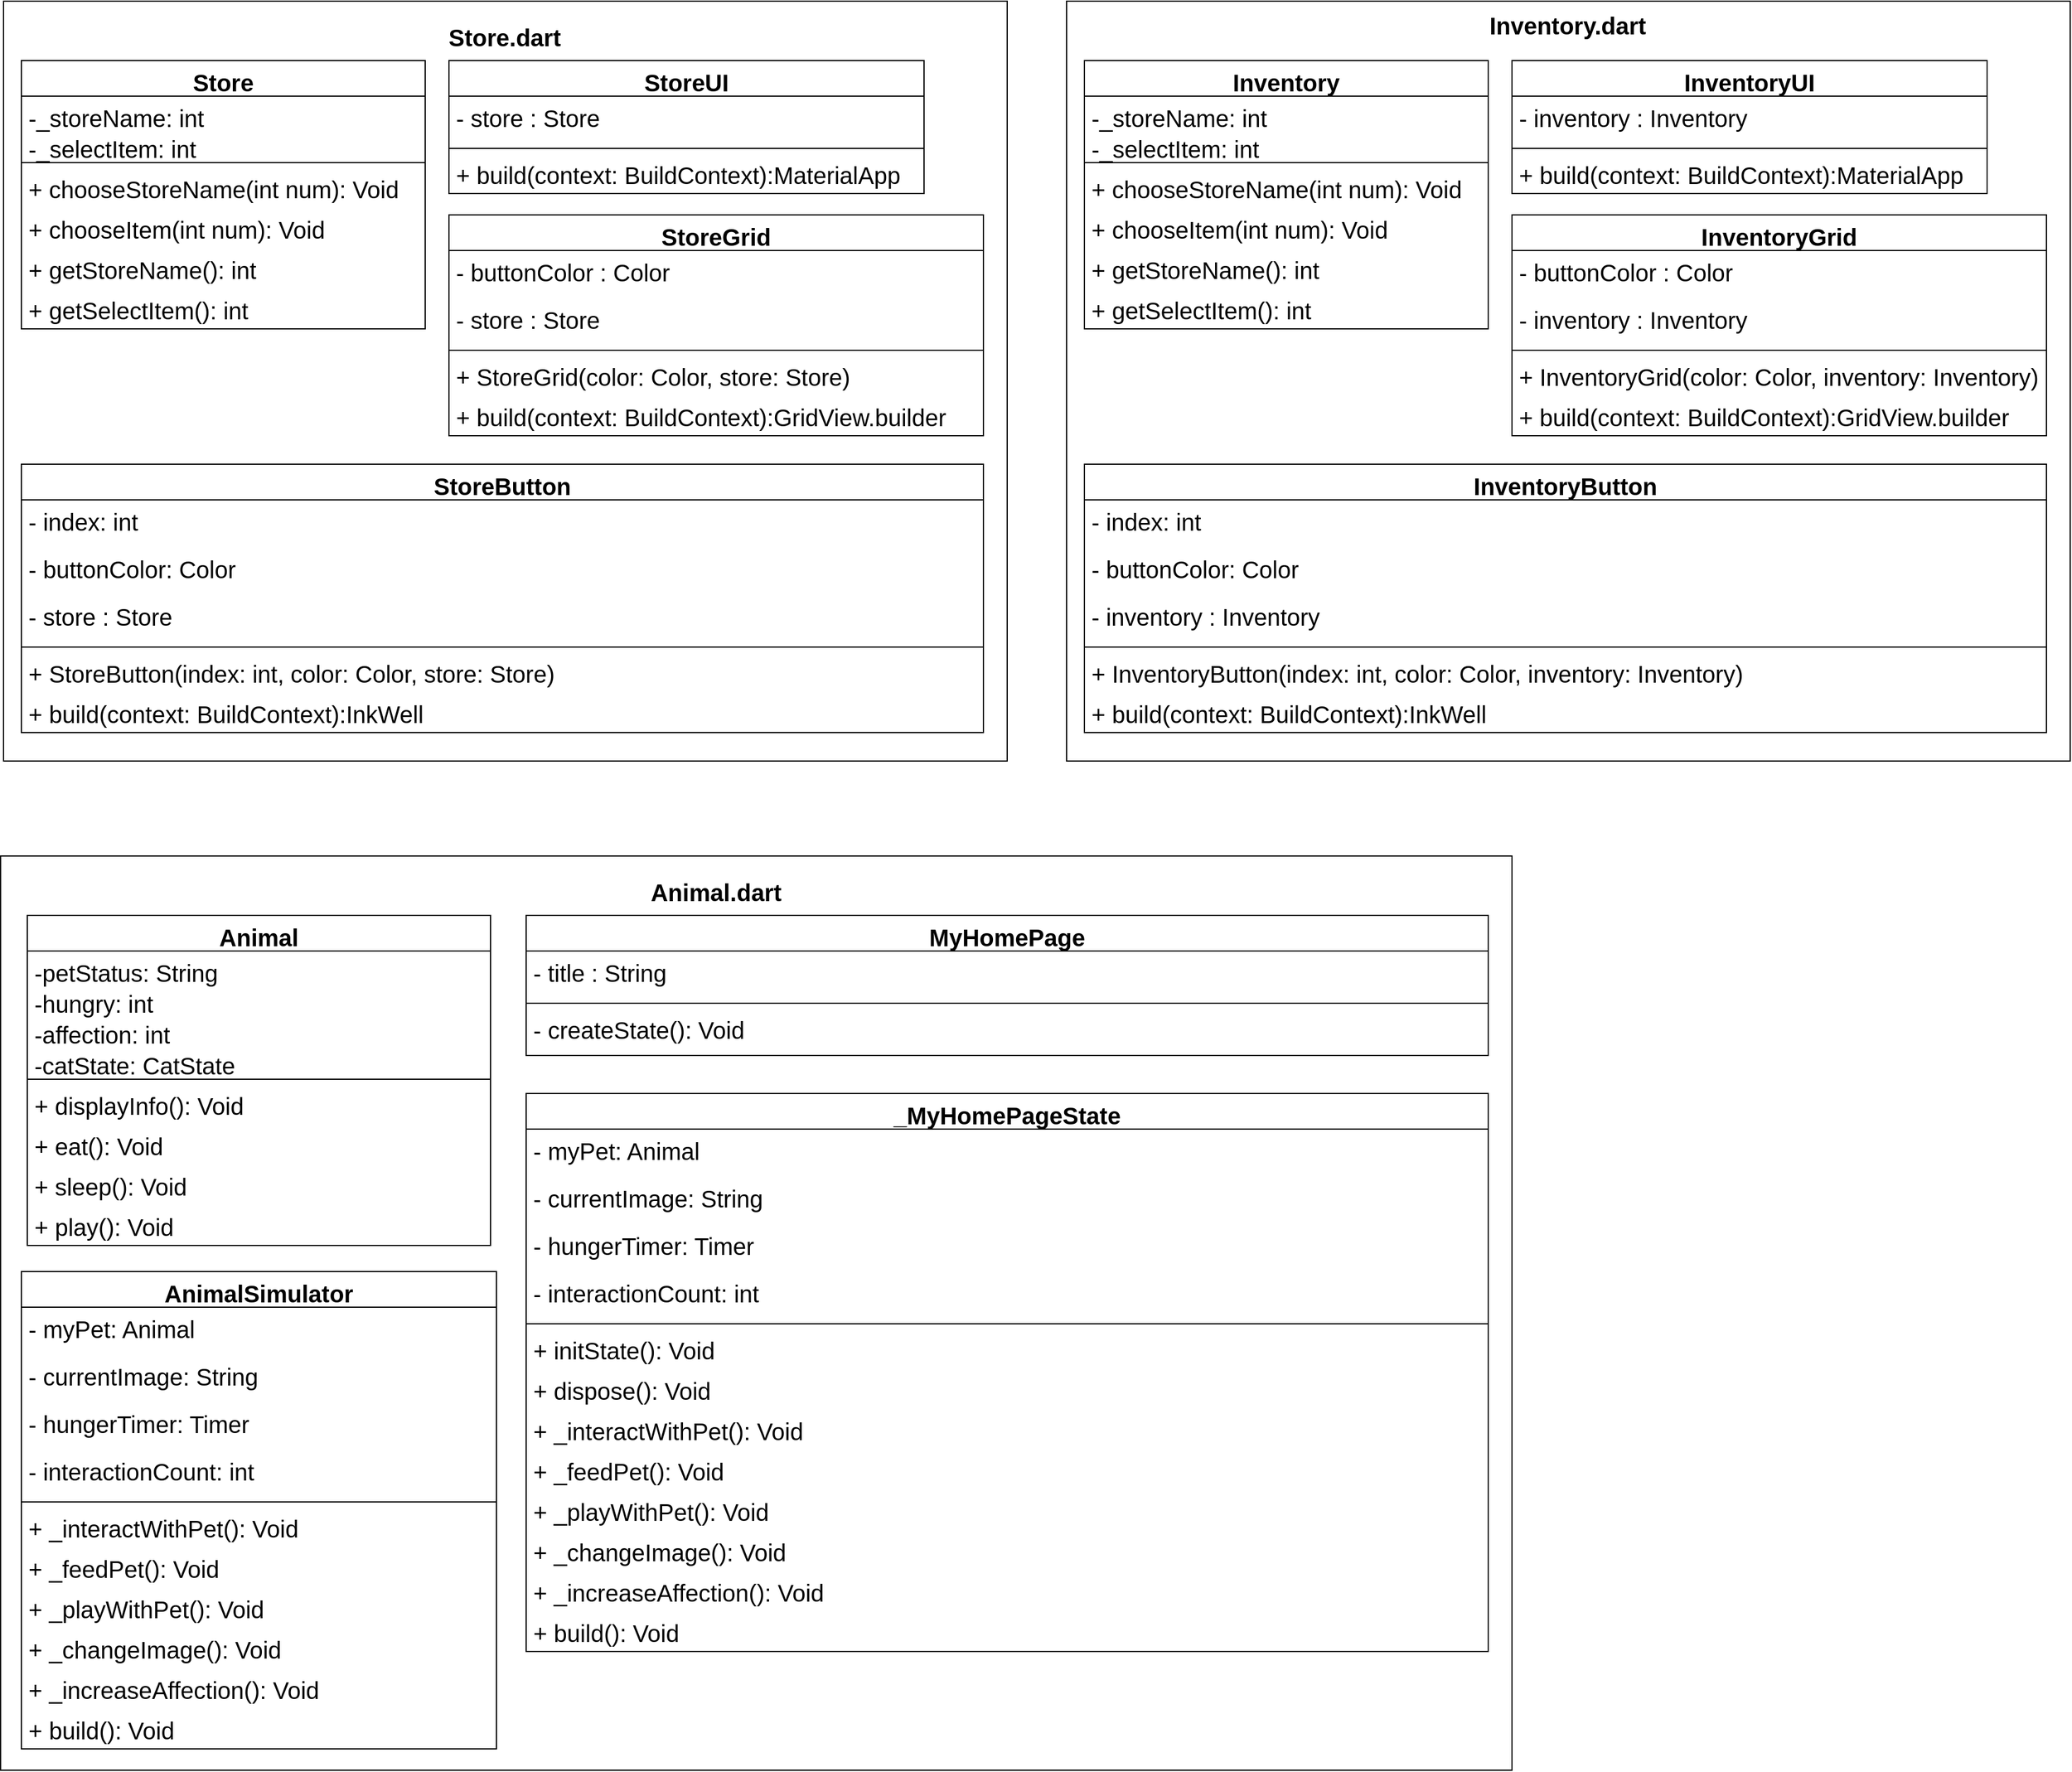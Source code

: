 <mxfile>
    <diagram id="iOxjJp5X3Sz12MZ-F4bf" name="Page-1">
        <mxGraphModel dx="1589" dy="1240" grid="1" gridSize="10" guides="1" tooltips="1" connect="1" arrows="1" fold="1" page="0" pageScale="1" pageWidth="850" pageHeight="1100" math="0" shadow="0">
            <root>
                <mxCell id="0"/>
                <mxCell id="1" parent="0"/>
                <mxCell id="151" value="" style="rounded=0;whiteSpace=wrap;html=1;" parent="1" vertex="1">
                    <mxGeometry x="545" y="-430" width="845" height="640" as="geometry"/>
                </mxCell>
                <mxCell id="141" value="InventoryUI" style="swimlane;fontStyle=1;align=center;verticalAlign=top;childLayout=stackLayout;horizontal=1;startSize=30;horizontalStack=0;resizeParent=1;resizeParentMax=0;resizeLast=0;collapsible=1;marginBottom=0;fontSize=20;" parent="1" vertex="1">
                    <mxGeometry x="920" y="-380" width="400" height="112" as="geometry"/>
                </mxCell>
                <mxCell id="142" value="- inventory : Inventory" style="text;strokeColor=none;fillColor=none;align=left;verticalAlign=top;spacingLeft=4;spacingRight=4;overflow=hidden;rotatable=0;points=[[0,0.5],[1,0.5]];portConstraint=eastwest;fontSize=20;" parent="141" vertex="1">
                    <mxGeometry y="30" width="400" height="40" as="geometry"/>
                </mxCell>
                <mxCell id="144" value="" style="line;strokeWidth=1;fillColor=none;align=left;verticalAlign=middle;spacingTop=-1;spacingLeft=3;spacingRight=3;rotatable=0;labelPosition=right;points=[];portConstraint=eastwest;strokeColor=inherit;fontSize=20;" parent="141" vertex="1">
                    <mxGeometry y="70" width="400" height="8" as="geometry"/>
                </mxCell>
                <mxCell id="145" value="+ build(context: BuildContext):MaterialApp" style="text;strokeColor=none;fillColor=none;align=left;verticalAlign=top;spacingLeft=4;spacingRight=4;overflow=hidden;rotatable=0;points=[[0,0.5],[1,0.5]];portConstraint=eastwest;fontSize=20;" parent="141" vertex="1">
                    <mxGeometry y="78" width="400" height="34" as="geometry"/>
                </mxCell>
                <mxCell id="152" value="Inventory.dart" style="text;html=1;strokeColor=none;fillColor=none;align=center;verticalAlign=middle;whiteSpace=wrap;rounded=0;fontSize=20;fontStyle=1" parent="1" vertex="1">
                    <mxGeometry x="884.38" y="-430" width="166.25" height="40" as="geometry"/>
                </mxCell>
                <mxCell id="209" value="Inventory" style="swimlane;fontStyle=1;align=center;verticalAlign=top;childLayout=stackLayout;horizontal=1;startSize=30;horizontalStack=0;resizeParent=1;resizeParentMax=0;resizeLast=0;collapsible=1;marginBottom=0;fontSize=20;" parent="1" vertex="1">
                    <mxGeometry x="560" y="-380" width="340" height="226" as="geometry"/>
                </mxCell>
                <mxCell id="210" value="-_storeName: int" style="text;strokeColor=none;fillColor=none;align=left;verticalAlign=top;spacingLeft=4;spacingRight=4;overflow=hidden;rotatable=0;points=[[0,0.5],[1,0.5]];portConstraint=eastwest;fontSize=20;" parent="209" vertex="1">
                    <mxGeometry y="30" width="340" height="26" as="geometry"/>
                </mxCell>
                <mxCell id="230" value="-_selectItem: int" style="text;strokeColor=none;fillColor=none;align=left;verticalAlign=top;spacingLeft=4;spacingRight=4;overflow=hidden;rotatable=0;points=[[0,0.5],[1,0.5]];portConstraint=eastwest;fontSize=20;" parent="209" vertex="1">
                    <mxGeometry y="56" width="340" height="26" as="geometry"/>
                </mxCell>
                <mxCell id="212" value="" style="line;strokeWidth=1;fillColor=none;align=left;verticalAlign=middle;spacingTop=-1;spacingLeft=3;spacingRight=3;rotatable=0;labelPosition=right;points=[];portConstraint=eastwest;strokeColor=inherit;fontSize=20;" parent="209" vertex="1">
                    <mxGeometry y="82" width="340" height="8" as="geometry"/>
                </mxCell>
                <mxCell id="213" value="+ chooseStoreName(int num): Void" style="text;strokeColor=none;fillColor=none;align=left;verticalAlign=top;spacingLeft=4;spacingRight=4;overflow=hidden;rotatable=0;points=[[0,0.5],[1,0.5]];portConstraint=eastwest;fontSize=20;" parent="209" vertex="1">
                    <mxGeometry y="90" width="340" height="34" as="geometry"/>
                </mxCell>
                <mxCell id="240" value="+ chooseItem(int num): Void" style="text;strokeColor=none;fillColor=none;align=left;verticalAlign=top;spacingLeft=4;spacingRight=4;overflow=hidden;rotatable=0;points=[[0,0.5],[1,0.5]];portConstraint=eastwest;fontSize=20;" vertex="1" parent="209">
                    <mxGeometry y="124" width="340" height="34" as="geometry"/>
                </mxCell>
                <mxCell id="232" value="+ getStoreName(): int" style="text;strokeColor=none;fillColor=none;align=left;verticalAlign=top;spacingLeft=4;spacingRight=4;overflow=hidden;rotatable=0;points=[[0,0.5],[1,0.5]];portConstraint=eastwest;fontSize=20;" parent="209" vertex="1">
                    <mxGeometry y="158" width="340" height="34" as="geometry"/>
                </mxCell>
                <mxCell id="233" value="+ getSelectItem(): int" style="text;strokeColor=none;fillColor=none;align=left;verticalAlign=top;spacingLeft=4;spacingRight=4;overflow=hidden;rotatable=0;points=[[0,0.5],[1,0.5]];portConstraint=eastwest;fontSize=20;" parent="209" vertex="1">
                    <mxGeometry y="192" width="340" height="34" as="geometry"/>
                </mxCell>
                <mxCell id="241" value="InventoryGrid" style="swimlane;fontStyle=1;align=center;verticalAlign=top;childLayout=stackLayout;horizontal=1;startSize=30;horizontalStack=0;resizeParent=1;resizeParentMax=0;resizeLast=0;collapsible=1;marginBottom=0;fontSize=20;" vertex="1" parent="1">
                    <mxGeometry x="920" y="-250" width="450" height="186" as="geometry"/>
                </mxCell>
                <mxCell id="250" value="- buttonColor : Color" style="text;strokeColor=none;fillColor=none;align=left;verticalAlign=top;spacingLeft=4;spacingRight=4;overflow=hidden;rotatable=0;points=[[0,0.5],[1,0.5]];portConstraint=eastwest;fontSize=20;" vertex="1" parent="241">
                    <mxGeometry y="30" width="450" height="40" as="geometry"/>
                </mxCell>
                <mxCell id="249" value="- inventory : Inventory" style="text;strokeColor=none;fillColor=none;align=left;verticalAlign=top;spacingLeft=4;spacingRight=4;overflow=hidden;rotatable=0;points=[[0,0.5],[1,0.5]];portConstraint=eastwest;fontSize=20;" vertex="1" parent="241">
                    <mxGeometry y="70" width="450" height="40" as="geometry"/>
                </mxCell>
                <mxCell id="243" value="" style="line;strokeWidth=1;fillColor=none;align=left;verticalAlign=middle;spacingTop=-1;spacingLeft=3;spacingRight=3;rotatable=0;labelPosition=right;points=[];portConstraint=eastwest;strokeColor=inherit;fontSize=20;" vertex="1" parent="241">
                    <mxGeometry y="110" width="450" height="8" as="geometry"/>
                </mxCell>
                <mxCell id="251" value="+ InventoryGrid(color: Color, inventory: Inventory)" style="text;strokeColor=none;fillColor=none;align=left;verticalAlign=top;spacingLeft=4;spacingRight=4;overflow=hidden;rotatable=0;points=[[0,0.5],[1,0.5]];portConstraint=eastwest;fontSize=20;" vertex="1" parent="241">
                    <mxGeometry y="118" width="450" height="34" as="geometry"/>
                </mxCell>
                <mxCell id="244" value="+ build(context: BuildContext):GridView.builder" style="text;strokeColor=none;fillColor=none;align=left;verticalAlign=top;spacingLeft=4;spacingRight=4;overflow=hidden;rotatable=0;points=[[0,0.5],[1,0.5]];portConstraint=eastwest;fontSize=20;" vertex="1" parent="241">
                    <mxGeometry y="152" width="450" height="34" as="geometry"/>
                </mxCell>
                <mxCell id="245" value="InventoryButton" style="swimlane;fontStyle=1;align=center;verticalAlign=top;childLayout=stackLayout;horizontal=1;startSize=30;horizontalStack=0;resizeParent=1;resizeParentMax=0;resizeLast=0;collapsible=1;marginBottom=0;fontSize=20;" vertex="1" parent="1">
                    <mxGeometry x="560" y="-40" width="810" height="226" as="geometry"/>
                </mxCell>
                <mxCell id="246" value="- index: int" style="text;strokeColor=none;fillColor=none;align=left;verticalAlign=top;spacingLeft=4;spacingRight=4;overflow=hidden;rotatable=0;points=[[0,0.5],[1,0.5]];portConstraint=eastwest;fontSize=20;" vertex="1" parent="245">
                    <mxGeometry y="30" width="810" height="40" as="geometry"/>
                </mxCell>
                <mxCell id="253" value="- buttonColor: Color" style="text;strokeColor=none;fillColor=none;align=left;verticalAlign=top;spacingLeft=4;spacingRight=4;overflow=hidden;rotatable=0;points=[[0,0.5],[1,0.5]];portConstraint=eastwest;fontSize=20;" vertex="1" parent="245">
                    <mxGeometry y="70" width="810" height="40" as="geometry"/>
                </mxCell>
                <mxCell id="252" value="- inventory : Inventory" style="text;strokeColor=none;fillColor=none;align=left;verticalAlign=top;spacingLeft=4;spacingRight=4;overflow=hidden;rotatable=0;points=[[0,0.5],[1,0.5]];portConstraint=eastwest;fontSize=20;" vertex="1" parent="245">
                    <mxGeometry y="110" width="810" height="40" as="geometry"/>
                </mxCell>
                <mxCell id="247" value="" style="line;strokeWidth=1;fillColor=none;align=left;verticalAlign=middle;spacingTop=-1;spacingLeft=3;spacingRight=3;rotatable=0;labelPosition=right;points=[];portConstraint=eastwest;strokeColor=inherit;fontSize=20;" vertex="1" parent="245">
                    <mxGeometry y="150" width="810" height="8" as="geometry"/>
                </mxCell>
                <mxCell id="248" value="+ InventoryButton(index: int, color: Color, inventory: Inventory)" style="text;strokeColor=none;fillColor=none;align=left;verticalAlign=top;spacingLeft=4;spacingRight=4;overflow=hidden;rotatable=0;points=[[0,0.5],[1,0.5]];portConstraint=eastwest;fontSize=20;" vertex="1" parent="245">
                    <mxGeometry y="158" width="810" height="34" as="geometry"/>
                </mxCell>
                <mxCell id="254" value="+ build(context: BuildContext):InkWell" style="text;strokeColor=none;fillColor=none;align=left;verticalAlign=top;spacingLeft=4;spacingRight=4;overflow=hidden;rotatable=0;points=[[0,0.5],[1,0.5]];portConstraint=eastwest;fontSize=20;" vertex="1" parent="245">
                    <mxGeometry y="192" width="810" height="34" as="geometry"/>
                </mxCell>
                <mxCell id="255" value="" style="rounded=0;whiteSpace=wrap;html=1;" vertex="1" parent="1">
                    <mxGeometry x="-350" y="-430" width="845" height="640" as="geometry"/>
                </mxCell>
                <mxCell id="256" value="StoreUI" style="swimlane;fontStyle=1;align=center;verticalAlign=top;childLayout=stackLayout;horizontal=1;startSize=30;horizontalStack=0;resizeParent=1;resizeParentMax=0;resizeLast=0;collapsible=1;marginBottom=0;fontSize=20;" vertex="1" parent="1">
                    <mxGeometry x="25" y="-380" width="400" height="112" as="geometry"/>
                </mxCell>
                <mxCell id="257" value="- store : Store" style="text;strokeColor=none;fillColor=none;align=left;verticalAlign=top;spacingLeft=4;spacingRight=4;overflow=hidden;rotatable=0;points=[[0,0.5],[1,0.5]];portConstraint=eastwest;fontSize=20;" vertex="1" parent="256">
                    <mxGeometry y="30" width="400" height="40" as="geometry"/>
                </mxCell>
                <mxCell id="258" value="" style="line;strokeWidth=1;fillColor=none;align=left;verticalAlign=middle;spacingTop=-1;spacingLeft=3;spacingRight=3;rotatable=0;labelPosition=right;points=[];portConstraint=eastwest;strokeColor=inherit;fontSize=20;" vertex="1" parent="256">
                    <mxGeometry y="70" width="400" height="8" as="geometry"/>
                </mxCell>
                <mxCell id="259" value="+ build(context: BuildContext):MaterialApp" style="text;strokeColor=none;fillColor=none;align=left;verticalAlign=top;spacingLeft=4;spacingRight=4;overflow=hidden;rotatable=0;points=[[0,0.5],[1,0.5]];portConstraint=eastwest;fontSize=20;" vertex="1" parent="256">
                    <mxGeometry y="78" width="400" height="34" as="geometry"/>
                </mxCell>
                <mxCell id="260" value="Store.dart" style="text;html=1;strokeColor=none;fillColor=none;align=center;verticalAlign=middle;whiteSpace=wrap;rounded=0;fontSize=20;fontStyle=1" vertex="1" parent="1">
                    <mxGeometry x="-10.62" y="-420" width="166.25" height="40" as="geometry"/>
                </mxCell>
                <mxCell id="261" value="Store" style="swimlane;fontStyle=1;align=center;verticalAlign=top;childLayout=stackLayout;horizontal=1;startSize=30;horizontalStack=0;resizeParent=1;resizeParentMax=0;resizeLast=0;collapsible=1;marginBottom=0;fontSize=20;" vertex="1" parent="1">
                    <mxGeometry x="-335" y="-380" width="340" height="226" as="geometry"/>
                </mxCell>
                <mxCell id="262" value="-_storeName: int" style="text;strokeColor=none;fillColor=none;align=left;verticalAlign=top;spacingLeft=4;spacingRight=4;overflow=hidden;rotatable=0;points=[[0,0.5],[1,0.5]];portConstraint=eastwest;fontSize=20;" vertex="1" parent="261">
                    <mxGeometry y="30" width="340" height="26" as="geometry"/>
                </mxCell>
                <mxCell id="263" value="-_selectItem: int" style="text;strokeColor=none;fillColor=none;align=left;verticalAlign=top;spacingLeft=4;spacingRight=4;overflow=hidden;rotatable=0;points=[[0,0.5],[1,0.5]];portConstraint=eastwest;fontSize=20;" vertex="1" parent="261">
                    <mxGeometry y="56" width="340" height="26" as="geometry"/>
                </mxCell>
                <mxCell id="264" value="" style="line;strokeWidth=1;fillColor=none;align=left;verticalAlign=middle;spacingTop=-1;spacingLeft=3;spacingRight=3;rotatable=0;labelPosition=right;points=[];portConstraint=eastwest;strokeColor=inherit;fontSize=20;" vertex="1" parent="261">
                    <mxGeometry y="82" width="340" height="8" as="geometry"/>
                </mxCell>
                <mxCell id="265" value="+ chooseStoreName(int num): Void" style="text;strokeColor=none;fillColor=none;align=left;verticalAlign=top;spacingLeft=4;spacingRight=4;overflow=hidden;rotatable=0;points=[[0,0.5],[1,0.5]];portConstraint=eastwest;fontSize=20;" vertex="1" parent="261">
                    <mxGeometry y="90" width="340" height="34" as="geometry"/>
                </mxCell>
                <mxCell id="266" value="+ chooseItem(int num): Void" style="text;strokeColor=none;fillColor=none;align=left;verticalAlign=top;spacingLeft=4;spacingRight=4;overflow=hidden;rotatable=0;points=[[0,0.5],[1,0.5]];portConstraint=eastwest;fontSize=20;" vertex="1" parent="261">
                    <mxGeometry y="124" width="340" height="34" as="geometry"/>
                </mxCell>
                <mxCell id="267" value="+ getStoreName(): int" style="text;strokeColor=none;fillColor=none;align=left;verticalAlign=top;spacingLeft=4;spacingRight=4;overflow=hidden;rotatable=0;points=[[0,0.5],[1,0.5]];portConstraint=eastwest;fontSize=20;" vertex="1" parent="261">
                    <mxGeometry y="158" width="340" height="34" as="geometry"/>
                </mxCell>
                <mxCell id="268" value="+ getSelectItem(): int" style="text;strokeColor=none;fillColor=none;align=left;verticalAlign=top;spacingLeft=4;spacingRight=4;overflow=hidden;rotatable=0;points=[[0,0.5],[1,0.5]];portConstraint=eastwest;fontSize=20;" vertex="1" parent="261">
                    <mxGeometry y="192" width="340" height="34" as="geometry"/>
                </mxCell>
                <mxCell id="269" value="StoreGrid" style="swimlane;fontStyle=1;align=center;verticalAlign=top;childLayout=stackLayout;horizontal=1;startSize=30;horizontalStack=0;resizeParent=1;resizeParentMax=0;resizeLast=0;collapsible=1;marginBottom=0;fontSize=20;" vertex="1" parent="1">
                    <mxGeometry x="25" y="-250" width="450" height="186" as="geometry"/>
                </mxCell>
                <mxCell id="270" value="- buttonColor : Color" style="text;strokeColor=none;fillColor=none;align=left;verticalAlign=top;spacingLeft=4;spacingRight=4;overflow=hidden;rotatable=0;points=[[0,0.5],[1,0.5]];portConstraint=eastwest;fontSize=20;" vertex="1" parent="269">
                    <mxGeometry y="30" width="450" height="40" as="geometry"/>
                </mxCell>
                <mxCell id="271" value="- store : Store" style="text;strokeColor=none;fillColor=none;align=left;verticalAlign=top;spacingLeft=4;spacingRight=4;overflow=hidden;rotatable=0;points=[[0,0.5],[1,0.5]];portConstraint=eastwest;fontSize=20;" vertex="1" parent="269">
                    <mxGeometry y="70" width="450" height="40" as="geometry"/>
                </mxCell>
                <mxCell id="272" value="" style="line;strokeWidth=1;fillColor=none;align=left;verticalAlign=middle;spacingTop=-1;spacingLeft=3;spacingRight=3;rotatable=0;labelPosition=right;points=[];portConstraint=eastwest;strokeColor=inherit;fontSize=20;" vertex="1" parent="269">
                    <mxGeometry y="110" width="450" height="8" as="geometry"/>
                </mxCell>
                <mxCell id="273" value="+ StoreGrid(color: Color, store: Store)" style="text;strokeColor=none;fillColor=none;align=left;verticalAlign=top;spacingLeft=4;spacingRight=4;overflow=hidden;rotatable=0;points=[[0,0.5],[1,0.5]];portConstraint=eastwest;fontSize=20;" vertex="1" parent="269">
                    <mxGeometry y="118" width="450" height="34" as="geometry"/>
                </mxCell>
                <mxCell id="274" value="+ build(context: BuildContext):GridView.builder" style="text;strokeColor=none;fillColor=none;align=left;verticalAlign=top;spacingLeft=4;spacingRight=4;overflow=hidden;rotatable=0;points=[[0,0.5],[1,0.5]];portConstraint=eastwest;fontSize=20;" vertex="1" parent="269">
                    <mxGeometry y="152" width="450" height="34" as="geometry"/>
                </mxCell>
                <mxCell id="275" value="StoreButton" style="swimlane;fontStyle=1;align=center;verticalAlign=top;childLayout=stackLayout;horizontal=1;startSize=30;horizontalStack=0;resizeParent=1;resizeParentMax=0;resizeLast=0;collapsible=1;marginBottom=0;fontSize=20;" vertex="1" parent="1">
                    <mxGeometry x="-335" y="-40" width="810" height="226" as="geometry"/>
                </mxCell>
                <mxCell id="276" value="- index: int" style="text;strokeColor=none;fillColor=none;align=left;verticalAlign=top;spacingLeft=4;spacingRight=4;overflow=hidden;rotatable=0;points=[[0,0.5],[1,0.5]];portConstraint=eastwest;fontSize=20;" vertex="1" parent="275">
                    <mxGeometry y="30" width="810" height="40" as="geometry"/>
                </mxCell>
                <mxCell id="277" value="- buttonColor: Color" style="text;strokeColor=none;fillColor=none;align=left;verticalAlign=top;spacingLeft=4;spacingRight=4;overflow=hidden;rotatable=0;points=[[0,0.5],[1,0.5]];portConstraint=eastwest;fontSize=20;" vertex="1" parent="275">
                    <mxGeometry y="70" width="810" height="40" as="geometry"/>
                </mxCell>
                <mxCell id="278" value="- store : Store" style="text;strokeColor=none;fillColor=none;align=left;verticalAlign=top;spacingLeft=4;spacingRight=4;overflow=hidden;rotatable=0;points=[[0,0.5],[1,0.5]];portConstraint=eastwest;fontSize=20;" vertex="1" parent="275">
                    <mxGeometry y="110" width="810" height="40" as="geometry"/>
                </mxCell>
                <mxCell id="279" value="" style="line;strokeWidth=1;fillColor=none;align=left;verticalAlign=middle;spacingTop=-1;spacingLeft=3;spacingRight=3;rotatable=0;labelPosition=right;points=[];portConstraint=eastwest;strokeColor=inherit;fontSize=20;" vertex="1" parent="275">
                    <mxGeometry y="150" width="810" height="8" as="geometry"/>
                </mxCell>
                <mxCell id="280" value="+ StoreButton(index: int, color: Color, store: Store)" style="text;strokeColor=none;fillColor=none;align=left;verticalAlign=top;spacingLeft=4;spacingRight=4;overflow=hidden;rotatable=0;points=[[0,0.5],[1,0.5]];portConstraint=eastwest;fontSize=20;" vertex="1" parent="275">
                    <mxGeometry y="158" width="810" height="34" as="geometry"/>
                </mxCell>
                <mxCell id="281" value="+ build(context: BuildContext):InkWell" style="text;strokeColor=none;fillColor=none;align=left;verticalAlign=top;spacingLeft=4;spacingRight=4;overflow=hidden;rotatable=0;points=[[0,0.5],[1,0.5]];portConstraint=eastwest;fontSize=20;" vertex="1" parent="275">
                    <mxGeometry y="192" width="810" height="34" as="geometry"/>
                </mxCell>
                <mxCell id="282" value="" style="rounded=0;whiteSpace=wrap;html=1;" vertex="1" parent="1">
                    <mxGeometry x="-352.5" y="290" width="1272.5" height="770" as="geometry"/>
                </mxCell>
                <mxCell id="283" value="AnimalSimulator" style="swimlane;fontStyle=1;align=center;verticalAlign=top;childLayout=stackLayout;horizontal=1;startSize=30;horizontalStack=0;resizeParent=1;resizeParentMax=0;resizeLast=0;collapsible=1;marginBottom=0;fontSize=20;" vertex="1" parent="1">
                    <mxGeometry x="-335" y="640" width="400" height="402" as="geometry"/>
                </mxCell>
                <mxCell id="284" value="- myPet: Animal" style="text;strokeColor=none;fillColor=none;align=left;verticalAlign=top;spacingLeft=4;spacingRight=4;overflow=hidden;rotatable=0;points=[[0,0.5],[1,0.5]];portConstraint=eastwest;fontSize=20;" vertex="1" parent="283">
                    <mxGeometry y="30" width="400" height="40" as="geometry"/>
                </mxCell>
                <mxCell id="323" value="- currentImage: String" style="text;strokeColor=none;fillColor=none;align=left;verticalAlign=top;spacingLeft=4;spacingRight=4;overflow=hidden;rotatable=0;points=[[0,0.5],[1,0.5]];portConstraint=eastwest;fontSize=20;" vertex="1" parent="283">
                    <mxGeometry y="70" width="400" height="40" as="geometry"/>
                </mxCell>
                <mxCell id="322" value="- hungerTimer: Timer" style="text;strokeColor=none;fillColor=none;align=left;verticalAlign=top;spacingLeft=4;spacingRight=4;overflow=hidden;rotatable=0;points=[[0,0.5],[1,0.5]];portConstraint=eastwest;fontSize=20;" vertex="1" parent="283">
                    <mxGeometry y="110" width="400" height="40" as="geometry"/>
                </mxCell>
                <mxCell id="321" value="- interactionCount: int" style="text;strokeColor=none;fillColor=none;align=left;verticalAlign=top;spacingLeft=4;spacingRight=4;overflow=hidden;rotatable=0;points=[[0,0.5],[1,0.5]];portConstraint=eastwest;fontSize=20;" vertex="1" parent="283">
                    <mxGeometry y="150" width="400" height="40" as="geometry"/>
                </mxCell>
                <mxCell id="285" value="" style="line;strokeWidth=1;fillColor=none;align=left;verticalAlign=middle;spacingTop=-1;spacingLeft=3;spacingRight=3;rotatable=0;labelPosition=right;points=[];portConstraint=eastwest;strokeColor=inherit;fontSize=20;" vertex="1" parent="283">
                    <mxGeometry y="190" width="400" height="8" as="geometry"/>
                </mxCell>
                <mxCell id="286" value="+ _interactWithPet(): Void" style="text;strokeColor=none;fillColor=none;align=left;verticalAlign=top;spacingLeft=4;spacingRight=4;overflow=hidden;rotatable=0;points=[[0,0.5],[1,0.5]];portConstraint=eastwest;fontSize=20;" vertex="1" parent="283">
                    <mxGeometry y="198" width="400" height="34" as="geometry"/>
                </mxCell>
                <mxCell id="326" value="+ _feedPet(): Void" style="text;strokeColor=none;fillColor=none;align=left;verticalAlign=top;spacingLeft=4;spacingRight=4;overflow=hidden;rotatable=0;points=[[0,0.5],[1,0.5]];portConstraint=eastwest;fontSize=20;" vertex="1" parent="283">
                    <mxGeometry y="232" width="400" height="34" as="geometry"/>
                </mxCell>
                <mxCell id="325" value="+ _playWithPet(): Void" style="text;strokeColor=none;fillColor=none;align=left;verticalAlign=top;spacingLeft=4;spacingRight=4;overflow=hidden;rotatable=0;points=[[0,0.5],[1,0.5]];portConstraint=eastwest;fontSize=20;" vertex="1" parent="283">
                    <mxGeometry y="266" width="400" height="34" as="geometry"/>
                </mxCell>
                <mxCell id="328" value="+ _changeImage(): Void" style="text;strokeColor=none;fillColor=none;align=left;verticalAlign=top;spacingLeft=4;spacingRight=4;overflow=hidden;rotatable=0;points=[[0,0.5],[1,0.5]];portConstraint=eastwest;fontSize=20;" vertex="1" parent="283">
                    <mxGeometry y="300" width="400" height="34" as="geometry"/>
                </mxCell>
                <mxCell id="327" value="+ _increaseAffection(): Void" style="text;strokeColor=none;fillColor=none;align=left;verticalAlign=top;spacingLeft=4;spacingRight=4;overflow=hidden;rotatable=0;points=[[0,0.5],[1,0.5]];portConstraint=eastwest;fontSize=20;" vertex="1" parent="283">
                    <mxGeometry y="334" width="400" height="34" as="geometry"/>
                </mxCell>
                <mxCell id="324" value="+ build(): Void" style="text;strokeColor=none;fillColor=none;align=left;verticalAlign=top;spacingLeft=4;spacingRight=4;overflow=hidden;rotatable=0;points=[[0,0.5],[1,0.5]];portConstraint=eastwest;fontSize=20;" vertex="1" parent="283">
                    <mxGeometry y="368" width="400" height="34" as="geometry"/>
                </mxCell>
                <mxCell id="287" value="Animal.dart" style="text;html=1;strokeColor=none;fillColor=none;align=center;verticalAlign=middle;whiteSpace=wrap;rounded=0;fontSize=20;fontStyle=1" vertex="1" parent="1">
                    <mxGeometry x="166.88" y="300" width="166.25" height="40" as="geometry"/>
                </mxCell>
                <mxCell id="288" value="Animal" style="swimlane;fontStyle=1;align=center;verticalAlign=top;childLayout=stackLayout;horizontal=1;startSize=30;horizontalStack=0;resizeParent=1;resizeParentMax=0;resizeLast=0;collapsible=1;marginBottom=0;fontSize=20;" vertex="1" parent="1">
                    <mxGeometry x="-330" y="340" width="390" height="278" as="geometry"/>
                </mxCell>
                <mxCell id="289" value="-petStatus: String" style="text;strokeColor=none;fillColor=none;align=left;verticalAlign=top;spacingLeft=4;spacingRight=4;overflow=hidden;rotatable=0;points=[[0,0.5],[1,0.5]];portConstraint=eastwest;fontSize=20;" vertex="1" parent="288">
                    <mxGeometry y="30" width="390" height="26" as="geometry"/>
                </mxCell>
                <mxCell id="309" value="-hungry: int" style="text;strokeColor=none;fillColor=none;align=left;verticalAlign=top;spacingLeft=4;spacingRight=4;overflow=hidden;rotatable=0;points=[[0,0.5],[1,0.5]];portConstraint=eastwest;fontSize=20;" vertex="1" parent="288">
                    <mxGeometry y="56" width="390" height="26" as="geometry"/>
                </mxCell>
                <mxCell id="290" value="-affection: int" style="text;strokeColor=none;fillColor=none;align=left;verticalAlign=top;spacingLeft=4;spacingRight=4;overflow=hidden;rotatable=0;points=[[0,0.5],[1,0.5]];portConstraint=eastwest;fontSize=20;" vertex="1" parent="288">
                    <mxGeometry y="82" width="390" height="26" as="geometry"/>
                </mxCell>
                <mxCell id="310" value="-catState: CatState" style="text;strokeColor=none;fillColor=none;align=left;verticalAlign=top;spacingLeft=4;spacingRight=4;overflow=hidden;rotatable=0;points=[[0,0.5],[1,0.5]];portConstraint=eastwest;fontSize=20;" vertex="1" parent="288">
                    <mxGeometry y="108" width="390" height="26" as="geometry"/>
                </mxCell>
                <mxCell id="291" value="" style="line;strokeWidth=1;fillColor=none;align=left;verticalAlign=middle;spacingTop=-1;spacingLeft=3;spacingRight=3;rotatable=0;labelPosition=right;points=[];portConstraint=eastwest;strokeColor=inherit;fontSize=20;" vertex="1" parent="288">
                    <mxGeometry y="134" width="390" height="8" as="geometry"/>
                </mxCell>
                <mxCell id="292" value="+ displayInfo(): Void" style="text;strokeColor=none;fillColor=none;align=left;verticalAlign=top;spacingLeft=4;spacingRight=4;overflow=hidden;rotatable=0;points=[[0,0.5],[1,0.5]];portConstraint=eastwest;fontSize=20;" vertex="1" parent="288">
                    <mxGeometry y="142" width="390" height="34" as="geometry"/>
                </mxCell>
                <mxCell id="293" value="+ eat(): Void" style="text;strokeColor=none;fillColor=none;align=left;verticalAlign=top;spacingLeft=4;spacingRight=4;overflow=hidden;rotatable=0;points=[[0,0.5],[1,0.5]];portConstraint=eastwest;fontSize=20;" vertex="1" parent="288">
                    <mxGeometry y="176" width="390" height="34" as="geometry"/>
                </mxCell>
                <mxCell id="294" value="+ sleep(): Void" style="text;strokeColor=none;fillColor=none;align=left;verticalAlign=top;spacingLeft=4;spacingRight=4;overflow=hidden;rotatable=0;points=[[0,0.5],[1,0.5]];portConstraint=eastwest;fontSize=20;" vertex="1" parent="288">
                    <mxGeometry y="210" width="390" height="34" as="geometry"/>
                </mxCell>
                <mxCell id="295" value="+ play(): Void" style="text;strokeColor=none;fillColor=none;align=left;verticalAlign=top;spacingLeft=4;spacingRight=4;overflow=hidden;rotatable=0;points=[[0,0.5],[1,0.5]];portConstraint=eastwest;fontSize=20;" vertex="1" parent="288">
                    <mxGeometry y="244" width="390" height="34" as="geometry"/>
                </mxCell>
                <mxCell id="296" value="MyHomePage" style="swimlane;fontStyle=1;align=center;verticalAlign=top;childLayout=stackLayout;horizontal=1;startSize=30;horizontalStack=0;resizeParent=1;resizeParentMax=0;resizeLast=0;collapsible=1;marginBottom=0;fontSize=20;" vertex="1" parent="1">
                    <mxGeometry x="90" y="340" width="810" height="118" as="geometry"/>
                </mxCell>
                <mxCell id="297" value="- title : String" style="text;strokeColor=none;fillColor=none;align=left;verticalAlign=top;spacingLeft=4;spacingRight=4;overflow=hidden;rotatable=0;points=[[0,0.5],[1,0.5]];portConstraint=eastwest;fontSize=20;" vertex="1" parent="296">
                    <mxGeometry y="30" width="810" height="40" as="geometry"/>
                </mxCell>
                <mxCell id="299" value="" style="line;strokeWidth=1;fillColor=none;align=left;verticalAlign=middle;spacingTop=-1;spacingLeft=3;spacingRight=3;rotatable=0;labelPosition=right;points=[];portConstraint=eastwest;strokeColor=inherit;fontSize=20;" vertex="1" parent="296">
                    <mxGeometry y="70" width="810" height="8" as="geometry"/>
                </mxCell>
                <mxCell id="298" value="- createState(): Void" style="text;strokeColor=none;fillColor=none;align=left;verticalAlign=top;spacingLeft=4;spacingRight=4;overflow=hidden;rotatable=0;points=[[0,0.5],[1,0.5]];portConstraint=eastwest;fontSize=20;" vertex="1" parent="296">
                    <mxGeometry y="78" width="810" height="40" as="geometry"/>
                </mxCell>
                <mxCell id="302" value="_MyHomePageState" style="swimlane;fontStyle=1;align=center;verticalAlign=top;childLayout=stackLayout;horizontal=1;startSize=30;horizontalStack=0;resizeParent=1;resizeParentMax=0;resizeLast=0;collapsible=1;marginBottom=0;fontSize=20;" vertex="1" parent="1">
                    <mxGeometry x="90" y="490" width="810" height="470" as="geometry"/>
                </mxCell>
                <mxCell id="303" value="- myPet: Animal" style="text;strokeColor=none;fillColor=none;align=left;verticalAlign=top;spacingLeft=4;spacingRight=4;overflow=hidden;rotatable=0;points=[[0,0.5],[1,0.5]];portConstraint=eastwest;fontSize=20;" vertex="1" parent="302">
                    <mxGeometry y="30" width="810" height="40" as="geometry"/>
                </mxCell>
                <mxCell id="304" value="- currentImage: String" style="text;strokeColor=none;fillColor=none;align=left;verticalAlign=top;spacingLeft=4;spacingRight=4;overflow=hidden;rotatable=0;points=[[0,0.5],[1,0.5]];portConstraint=eastwest;fontSize=20;" vertex="1" parent="302">
                    <mxGeometry y="70" width="810" height="40" as="geometry"/>
                </mxCell>
                <mxCell id="305" value="- hungerTimer: Timer" style="text;strokeColor=none;fillColor=none;align=left;verticalAlign=top;spacingLeft=4;spacingRight=4;overflow=hidden;rotatable=0;points=[[0,0.5],[1,0.5]];portConstraint=eastwest;fontSize=20;" vertex="1" parent="302">
                    <mxGeometry y="110" width="810" height="40" as="geometry"/>
                </mxCell>
                <mxCell id="312" value="- interactionCount: int" style="text;strokeColor=none;fillColor=none;align=left;verticalAlign=top;spacingLeft=4;spacingRight=4;overflow=hidden;rotatable=0;points=[[0,0.5],[1,0.5]];portConstraint=eastwest;fontSize=20;" vertex="1" parent="302">
                    <mxGeometry y="150" width="810" height="40" as="geometry"/>
                </mxCell>
                <mxCell id="306" value="" style="line;strokeWidth=1;fillColor=none;align=left;verticalAlign=middle;spacingTop=-1;spacingLeft=3;spacingRight=3;rotatable=0;labelPosition=right;points=[];portConstraint=eastwest;strokeColor=inherit;fontSize=20;" vertex="1" parent="302">
                    <mxGeometry y="190" width="810" height="8" as="geometry"/>
                </mxCell>
                <mxCell id="318" value="+ initState(): Void" style="text;strokeColor=none;fillColor=none;align=left;verticalAlign=top;spacingLeft=4;spacingRight=4;overflow=hidden;rotatable=0;points=[[0,0.5],[1,0.5]];portConstraint=eastwest;fontSize=20;" vertex="1" parent="302">
                    <mxGeometry y="198" width="810" height="34" as="geometry"/>
                </mxCell>
                <mxCell id="307" value="+ dispose(): Void" style="text;strokeColor=none;fillColor=none;align=left;verticalAlign=top;spacingLeft=4;spacingRight=4;overflow=hidden;rotatable=0;points=[[0,0.5],[1,0.5]];portConstraint=eastwest;fontSize=20;" vertex="1" parent="302">
                    <mxGeometry y="232" width="810" height="34" as="geometry"/>
                </mxCell>
                <mxCell id="316" value="+ _interactWithPet(): Void" style="text;strokeColor=none;fillColor=none;align=left;verticalAlign=top;spacingLeft=4;spacingRight=4;overflow=hidden;rotatable=0;points=[[0,0.5],[1,0.5]];portConstraint=eastwest;fontSize=20;" vertex="1" parent="302">
                    <mxGeometry y="266" width="810" height="34" as="geometry"/>
                </mxCell>
                <mxCell id="314" value="+ _feedPet(): Void" style="text;strokeColor=none;fillColor=none;align=left;verticalAlign=top;spacingLeft=4;spacingRight=4;overflow=hidden;rotatable=0;points=[[0,0.5],[1,0.5]];portConstraint=eastwest;fontSize=20;" vertex="1" parent="302">
                    <mxGeometry y="300" width="810" height="34" as="geometry"/>
                </mxCell>
                <mxCell id="315" value="+ _playWithPet(): Void" style="text;strokeColor=none;fillColor=none;align=left;verticalAlign=top;spacingLeft=4;spacingRight=4;overflow=hidden;rotatable=0;points=[[0,0.5],[1,0.5]];portConstraint=eastwest;fontSize=20;" vertex="1" parent="302">
                    <mxGeometry y="334" width="810" height="34" as="geometry"/>
                </mxCell>
                <mxCell id="308" value="+ _changeImage(): Void" style="text;strokeColor=none;fillColor=none;align=left;verticalAlign=top;spacingLeft=4;spacingRight=4;overflow=hidden;rotatable=0;points=[[0,0.5],[1,0.5]];portConstraint=eastwest;fontSize=20;" vertex="1" parent="302">
                    <mxGeometry y="368" width="810" height="34" as="geometry"/>
                </mxCell>
                <mxCell id="320" value="+ _increaseAffection(): Void" style="text;strokeColor=none;fillColor=none;align=left;verticalAlign=top;spacingLeft=4;spacingRight=4;overflow=hidden;rotatable=0;points=[[0,0.5],[1,0.5]];portConstraint=eastwest;fontSize=20;" vertex="1" parent="302">
                    <mxGeometry y="402" width="810" height="34" as="geometry"/>
                </mxCell>
                <mxCell id="317" value="+ build(): Void" style="text;strokeColor=none;fillColor=none;align=left;verticalAlign=top;spacingLeft=4;spacingRight=4;overflow=hidden;rotatable=0;points=[[0,0.5],[1,0.5]];portConstraint=eastwest;fontSize=20;" vertex="1" parent="302">
                    <mxGeometry y="436" width="810" height="34" as="geometry"/>
                </mxCell>
            </root>
        </mxGraphModel>
    </diagram>
</mxfile>